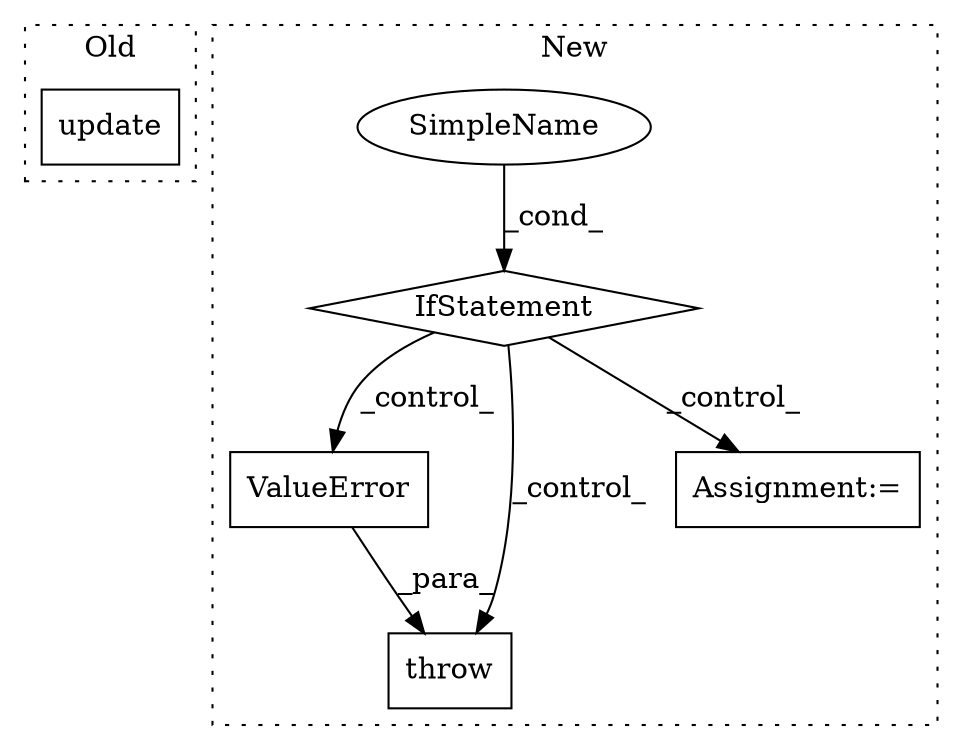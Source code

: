 digraph G {
subgraph cluster0 {
1 [label="update" a="32" s="2627,2805" l="25,-10" shape="box"];
label = "Old";
style="dotted";
}
subgraph cluster1 {
2 [label="ValueError" a="32" s="2909,3018" l="11,2" shape="box"];
3 [label="IfStatement" a="25" s="2861,2889" l="4,2" shape="diamond"];
4 [label="SimpleName" a="42" s="" l="" shape="ellipse"];
5 [label="throw" a="53" s="2903" l="6" shape="box"];
6 [label="Assignment:=" a="7" s="3061" l="1" shape="box"];
label = "New";
style="dotted";
}
2 -> 5 [label="_para_"];
3 -> 2 [label="_control_"];
3 -> 5 [label="_control_"];
3 -> 6 [label="_control_"];
4 -> 3 [label="_cond_"];
}